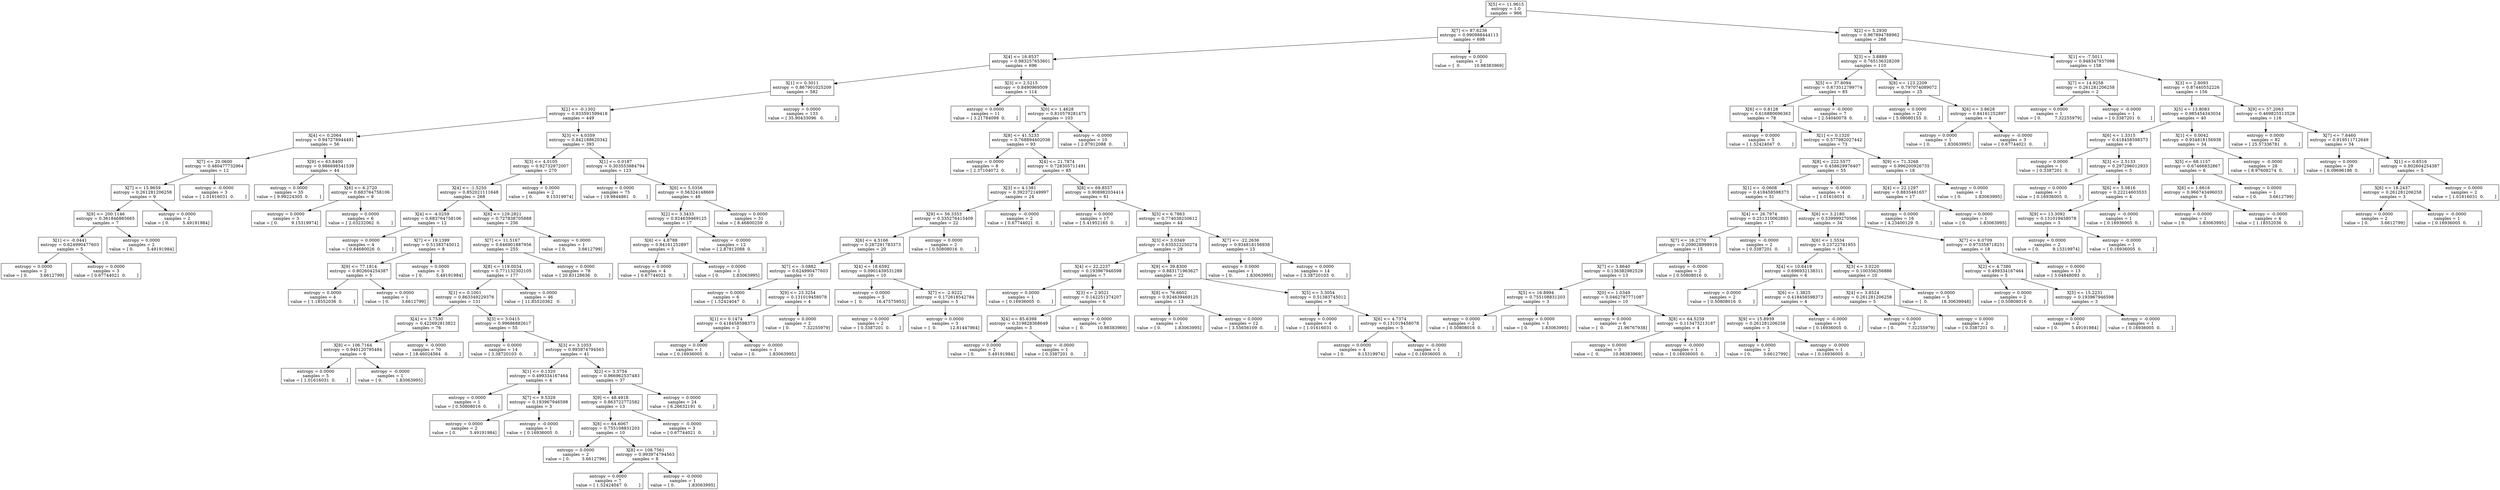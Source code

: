 digraph Tree {
0 [label="X[5] <= 11.9615\nentropy = 1.0\nsamples = 966", shape="box"] ;
1 [label="X[7] <= 87.6236\nentropy = 0.990988444113\nsamples = 698", shape="box"] ;
0 -> 1 ;
2 [label="X[4] <= 16.8537\nentropy = 0.983257653601\nsamples = 696", shape="box"] ;
1 -> 2 ;
3 [label="X[1] <= 0.3011\nentropy = 0.867901025209\nsamples = 582", shape="box"] ;
2 -> 3 ;
4 [label="X[2] <= -0.1302\nentropy = 0.933591599418\nsamples = 449", shape="box"] ;
3 -> 4 ;
5 [label="X[4] <= 0.2064\nentropy = 0.947278944491\nsamples = 56", shape="box"] ;
4 -> 5 ;
6 [label="X[7] <= 20.0600\nentropy = 0.480477732964\nsamples = 12", shape="box"] ;
5 -> 6 ;
7 [label="X[7] <= 15.9659\nentropy = 0.261281206258\nsamples = 9", shape="box"] ;
6 -> 7 ;
8 [label="X[9] <= 200.1146\nentropy = 0.361846885665\nsamples = 7", shape="box"] ;
7 -> 8 ;
9 [label="X[1] <= -0.0441\nentropy = 0.624990477603\nsamples = 5", shape="box"] ;
8 -> 9 ;
10 [label="entropy = 0.0000\nsamples = 2\nvalue = [ 0.         3.6612799]", shape="box"] ;
9 -> 10 ;
11 [label="entropy = 0.0000\nsamples = 3\nvalue = [ 0.67744021  0.        ]", shape="box"] ;
9 -> 11 ;
12 [label="entropy = 0.0000\nsamples = 2\nvalue = [ 0.          5.49191984]", shape="box"] ;
8 -> 12 ;
13 [label="entropy = 0.0000\nsamples = 2\nvalue = [ 0.          5.49191984]", shape="box"] ;
7 -> 13 ;
14 [label="entropy = -0.0000\nsamples = 3\nvalue = [ 1.01616031  0.        ]", shape="box"] ;
6 -> 14 ;
15 [label="X[9] <= 63.8400\nentropy = 0.986698541539\nsamples = 44", shape="box"] ;
5 -> 15 ;
16 [label="entropy = 0.0000\nsamples = 35\nvalue = [ 9.99224305  0.        ]", shape="box"] ;
15 -> 16 ;
17 [label="X[6] <= 6.2720\nentropy = 0.683764758106\nsamples = 9", shape="box"] ;
15 -> 17 ;
18 [label="entropy = 0.0000\nsamples = 3\nvalue = [ 0.          9.15319974]", shape="box"] ;
17 -> 18 ;
19 [label="entropy = 0.0000\nsamples = 6\nvalue = [ 2.03232062  0.        ]", shape="box"] ;
17 -> 19 ;
20 [label="X[3] <= 4.0359\nentropy = 0.842188620342\nsamples = 393", shape="box"] ;
4 -> 20 ;
21 [label="X[3] <= 4.0105\nentropy = 0.92732972007\nsamples = 270", shape="box"] ;
20 -> 21 ;
22 [label="X[4] <= -1.5250\nentropy = 0.852021111648\nsamples = 268", shape="box"] ;
21 -> 22 ;
23 [label="X[4] <= -4.0259\nentropy = 0.683764758106\nsamples = 12", shape="box"] ;
22 -> 23 ;
24 [label="entropy = 0.0000\nsamples = 4\nvalue = [ 0.84680026  0.        ]", shape="box"] ;
23 -> 24 ;
25 [label="X[7] <= 19.1399\nentropy = 0.51383745012\nsamples = 8", shape="box"] ;
23 -> 25 ;
26 [label="X[9] <= 77.1814\nentropy = 0.802604254387\nsamples = 5", shape="box"] ;
25 -> 26 ;
27 [label="entropy = 0.0000\nsamples = 4\nvalue = [ 1.18552036  0.        ]", shape="box"] ;
26 -> 27 ;
28 [label="entropy = 0.0000\nsamples = 1\nvalue = [ 0.         3.6612799]", shape="box"] ;
26 -> 28 ;
29 [label="entropy = 0.0000\nsamples = 3\nvalue = [ 0.          5.49191984]", shape="box"] ;
25 -> 29 ;
30 [label="X[6] <= 129.2821\nentropy = 0.727838705888\nsamples = 256", shape="box"] ;
22 -> 30 ;
31 [label="X[7] <= 11.5167\nentropy = 0.646901887956\nsamples = 255", shape="box"] ;
30 -> 31 ;
32 [label="X[8] <= 119.0034\nentropy = 0.771132302105\nsamples = 177", shape="box"] ;
31 -> 32 ;
33 [label="X[1] <= 0.1001\nentropy = 0.863349229376\nsamples = 131", shape="box"] ;
32 -> 33 ;
34 [label="X[4] <= 3.7530\nentropy = 0.422692813822\nsamples = 76", shape="box"] ;
33 -> 34 ;
35 [label="X[8] <= 106.7164\nentropy = 0.940120795484\nsamples = 6", shape="box"] ;
34 -> 35 ;
36 [label="entropy = 0.0000\nsamples = 5\nvalue = [ 1.01616031  0.        ]", shape="box"] ;
35 -> 36 ;
37 [label="entropy = -0.0000\nsamples = 1\nvalue = [ 0.          1.83063995]", shape="box"] ;
35 -> 37 ;
38 [label="entropy = -0.0000\nsamples = 70\nvalue = [ 18.46024564   0.        ]", shape="box"] ;
34 -> 38 ;
39 [label="X[3] <= 3.0415\nentropy = 0.99686882617\nsamples = 55", shape="box"] ;
33 -> 39 ;
40 [label="entropy = 0.0000\nsamples = 14\nvalue = [ 3.38720103  0.        ]", shape="box"] ;
39 -> 40 ;
41 [label="X[3] <= 3.1053\nentropy = 0.993974794563\nsamples = 41", shape="box"] ;
39 -> 41 ;
42 [label="X[1] <= 0.1320\nentropy = 0.499334167464\nsamples = 4", shape="box"] ;
41 -> 42 ;
43 [label="entropy = 0.0000\nsamples = 1\nvalue = [ 0.50808016  0.        ]", shape="box"] ;
42 -> 43 ;
44 [label="X[7] <= 9.5329\nentropy = 0.193967946598\nsamples = 3", shape="box"] ;
42 -> 44 ;
45 [label="entropy = 0.0000\nsamples = 2\nvalue = [ 0.          5.49191984]", shape="box"] ;
44 -> 45 ;
46 [label="entropy = -0.0000\nsamples = 1\nvalue = [ 0.16936005  0.        ]", shape="box"] ;
44 -> 46 ;
47 [label="X[2] <= 3.3754\nentropy = 0.966962537483\nsamples = 37", shape="box"] ;
41 -> 47 ;
48 [label="X[9] <= 48.4918\nentropy = 0.863722772582\nsamples = 13", shape="box"] ;
47 -> 48 ;
49 [label="X[8] <= 64.6067\nentropy = 0.755108831203\nsamples = 10", shape="box"] ;
48 -> 49 ;
50 [label="entropy = 0.0000\nsamples = 2\nvalue = [ 0.         3.6612799]", shape="box"] ;
49 -> 50 ;
51 [label="X[8] <= 108.7561\nentropy = 0.993974794563\nsamples = 8", shape="box"] ;
49 -> 51 ;
52 [label="entropy = 0.0000\nsamples = 7\nvalue = [ 1.52424047  0.        ]", shape="box"] ;
51 -> 52 ;
53 [label="entropy = -0.0000\nsamples = 1\nvalue = [ 0.          1.83063995]", shape="box"] ;
51 -> 53 ;
54 [label="entropy = -0.0000\nsamples = 3\nvalue = [ 0.67744021  0.        ]", shape="box"] ;
48 -> 54 ;
55 [label="entropy = 0.0000\nsamples = 24\nvalue = [ 6.26632191  0.        ]", shape="box"] ;
47 -> 55 ;
56 [label="entropy = 0.0000\nsamples = 46\nvalue = [ 11.85520362   0.        ]", shape="box"] ;
32 -> 56 ;
57 [label="entropy = 0.0000\nsamples = 78\nvalue = [ 20.83128636   0.        ]", shape="box"] ;
31 -> 57 ;
58 [label="entropy = 0.0000\nsamples = 1\nvalue = [ 0.         3.6612799]", shape="box"] ;
30 -> 58 ;
59 [label="entropy = 0.0000\nsamples = 2\nvalue = [ 0.          9.15319974]", shape="box"] ;
21 -> 59 ;
60 [label="X[1] <= 0.0187\nentropy = 0.303553884794\nsamples = 123", shape="box"] ;
20 -> 60 ;
61 [label="entropy = 0.0000\nsamples = 75\nvalue = [ 19.9844861   0.       ]", shape="box"] ;
60 -> 61 ;
62 [label="X[6] <= 5.0356\nentropy = 0.56324148669\nsamples = 48", shape="box"] ;
60 -> 62 ;
63 [label="X[2] <= 3.3433\nentropy = 0.924639469125\nsamples = 17", shape="box"] ;
62 -> 63 ;
64 [label="X[6] <= 4.8788\nentropy = 0.84161252897\nsamples = 5", shape="box"] ;
63 -> 64 ;
65 [label="entropy = 0.0000\nsamples = 4\nvalue = [ 0.67744021  0.        ]", shape="box"] ;
64 -> 65 ;
66 [label="entropy = 0.0000\nsamples = 1\nvalue = [ 0.          1.83063995]", shape="box"] ;
64 -> 66 ;
67 [label="entropy = -0.0000\nsamples = 12\nvalue = [ 2.87912088  0.        ]", shape="box"] ;
63 -> 67 ;
68 [label="entropy = 0.0000\nsamples = 31\nvalue = [ 8.46800259  0.        ]", shape="box"] ;
62 -> 68 ;
69 [label="entropy = 0.0000\nsamples = 133\nvalue = [ 35.90433096   0.        ]", shape="box"] ;
3 -> 69 ;
70 [label="X[3] <= 2.5215\nentropy = 0.8490969509\nsamples = 114", shape="box"] ;
2 -> 70 ;
71 [label="entropy = 0.0000\nsamples = 11\nvalue = [ 3.21784098  0.        ]", shape="box"] ;
70 -> 71 ;
72 [label="X[0] <= 1.4628\nentropy = 0.810579281475\nsamples = 103", shape="box"] ;
70 -> 72 ;
73 [label="X[8] <= 41.5233\nentropy = 0.768894402036\nsamples = 93", shape="box"] ;
72 -> 73 ;
74 [label="entropy = 0.0000\nsamples = 8\nvalue = [ 2.37104072  0.        ]", shape="box"] ;
73 -> 74 ;
75 [label="X[4] <= 21.7874\nentropy = 0.728305711491\nsamples = 85", shape="box"] ;
73 -> 75 ;
76 [label="X[3] <= 4.1381\nentropy = 0.392372149997\nsamples = 24", shape="box"] ;
75 -> 76 ;
77 [label="X[9] <= 56.3353\nentropy = 0.335276415409\nsamples = 22", shape="box"] ;
76 -> 77 ;
78 [label="X[6] <= 4.5166\nentropy = 0.287291783373\nsamples = 20", shape="box"] ;
77 -> 78 ;
79 [label="X[7] <= -3.0882\nentropy = 0.624990477603\nsamples = 10", shape="box"] ;
78 -> 79 ;
80 [label="entropy = 0.0000\nsamples = 6\nvalue = [ 1.52424047  0.        ]", shape="box"] ;
79 -> 80 ;
81 [label="X[9] <= 23.3254\nentropy = 0.131019458078\nsamples = 4", shape="box"] ;
79 -> 81 ;
82 [label="X[1] <= 0.1474\nentropy = 0.418458598373\nsamples = 2", shape="box"] ;
81 -> 82 ;
83 [label="entropy = 0.0000\nsamples = 1\nvalue = [ 0.16936005  0.        ]", shape="box"] ;
82 -> 83 ;
84 [label="entropy = -0.0000\nsamples = 1\nvalue = [ 0.          1.83063995]", shape="box"] ;
82 -> 84 ;
85 [label="entropy = 0.0000\nsamples = 2\nvalue = [ 0.          7.32255979]", shape="box"] ;
81 -> 85 ;
86 [label="X[4] <= 18.6592\nentropy = 0.0901439531289\nsamples = 10", shape="box"] ;
78 -> 86 ;
87 [label="entropy = 0.0000\nsamples = 5\nvalue = [  0.          16.47575953]", shape="box"] ;
86 -> 87 ;
88 [label="X[7] <= -2.9222\nentropy = 0.172618542784\nsamples = 5", shape="box"] ;
86 -> 88 ;
89 [label="entropy = 0.0000\nsamples = 2\nvalue = [ 0.3387201  0.       ]", shape="box"] ;
88 -> 89 ;
90 [label="entropy = 0.0000\nsamples = 3\nvalue = [  0.          12.81447964]", shape="box"] ;
88 -> 90 ;
91 [label="entropy = 0.0000\nsamples = 2\nvalue = [ 0.50808016  0.        ]", shape="box"] ;
77 -> 91 ;
92 [label="entropy = -0.0000\nsamples = 2\nvalue = [ 0.67744021  0.        ]", shape="box"] ;
76 -> 92 ;
93 [label="X[8] <= 69.8557\nentropy = 0.908982034414\nsamples = 61", shape="box"] ;
75 -> 93 ;
94 [label="entropy = 0.0000\nsamples = 17\nvalue = [ 5.41952165  0.        ]", shape="box"] ;
93 -> 94 ;
95 [label="X[5] <= 6.7863\nentropy = 0.774038250612\nsamples = 44", shape="box"] ;
93 -> 95 ;
96 [label="X[3] <= 3.0349\nentropy = 0.635522250274\nsamples = 29", shape="box"] ;
95 -> 96 ;
97 [label="X[4] <= 22.2237\nentropy = 0.193967946598\nsamples = 7", shape="box"] ;
96 -> 97 ;
98 [label="entropy = 0.0000\nsamples = 1\nvalue = [ 0.16936005  0.        ]", shape="box"] ;
97 -> 98 ;
99 [label="X[3] <= 2.9521\nentropy = 0.142251374207\nsamples = 6", shape="box"] ;
97 -> 99 ;
100 [label="X[4] <= 85.6398\nentropy = 0.319828368649\nsamples = 3", shape="box"] ;
99 -> 100 ;
101 [label="entropy = 0.0000\nsamples = 2\nvalue = [ 0.          5.49191984]", shape="box"] ;
100 -> 101 ;
102 [label="entropy = -0.0000\nsamples = 1\nvalue = [ 0.3387201  0.       ]", shape="box"] ;
100 -> 102 ;
103 [label="entropy = -0.0000\nsamples = 3\nvalue = [  0.          10.98383969]", shape="box"] ;
99 -> 103 ;
104 [label="X[9] <= 39.8300\nentropy = 0.883171963627\nsamples = 22", shape="box"] ;
96 -> 104 ;
105 [label="X[8] <= 76.6602\nentropy = 0.924639469125\nsamples = 13", shape="box"] ;
104 -> 105 ;
106 [label="entropy = 0.0000\nsamples = 1\nvalue = [ 0.          1.83063995]", shape="box"] ;
105 -> 106 ;
107 [label="entropy = 0.0000\nsamples = 12\nvalue = [ 3.55656109  0.        ]", shape="box"] ;
105 -> 107 ;
108 [label="X[5] <= 3.3054\nentropy = 0.51383745012\nsamples = 9", shape="box"] ;
104 -> 108 ;
109 [label="entropy = 0.0000\nsamples = 4\nvalue = [ 1.01616031  0.        ]", shape="box"] ;
108 -> 109 ;
110 [label="X[6] <= 4.7374\nentropy = 0.131019458078\nsamples = 5", shape="box"] ;
108 -> 110 ;
111 [label="entropy = 0.0000\nsamples = 4\nvalue = [ 0.          9.15319974]", shape="box"] ;
110 -> 111 ;
112 [label="entropy = -0.0000\nsamples = 1\nvalue = [ 0.16936005  0.        ]", shape="box"] ;
110 -> 112 ;
113 [label="X[7] <= -22.2636\nentropy = 0.934818156938\nsamples = 15", shape="box"] ;
95 -> 113 ;
114 [label="entropy = 0.0000\nsamples = 1\nvalue = [ 0.          1.83063995]", shape="box"] ;
113 -> 114 ;
115 [label="entropy = 0.0000\nsamples = 14\nvalue = [ 3.38720103  0.        ]", shape="box"] ;
113 -> 115 ;
116 [label="entropy = -0.0000\nsamples = 10\nvalue = [ 2.87912088  0.        ]", shape="box"] ;
72 -> 116 ;
117 [label="entropy = 0.0000\nsamples = 2\nvalue = [  0.          10.98383969]", shape="box"] ;
1 -> 117 ;
118 [label="X[2] <= 5.2930\nentropy = 0.967894788962\nsamples = 268", shape="box"] ;
0 -> 118 ;
119 [label="X[3] <= 3.8889\nentropy = 0.765136328209\nsamples = 110", shape="box"] ;
118 -> 119 ;
120 [label="X[5] <= 37.8094\nentropy = 0.673512799774\nsamples = 85", shape="box"] ;
119 -> 120 ;
121 [label="X[6] <= 0.8128\nentropy = 0.616880696363\nsamples = 78", shape="box"] ;
120 -> 121 ;
122 [label="entropy = 0.0000\nsamples = 5\nvalue = [ 1.52424047  0.        ]", shape="box"] ;
121 -> 122 ;
123 [label="X[1] <= 0.1320\nentropy = 0.577982027442\nsamples = 73", shape="box"] ;
121 -> 123 ;
124 [label="X[8] <= 222.5577\nentropy = 0.458629976407\nsamples = 55", shape="box"] ;
123 -> 124 ;
125 [label="X[1] <= -0.0608\nentropy = 0.418458598373\nsamples = 51", shape="box"] ;
124 -> 125 ;
126 [label="X[4] <= 26.7974\nentropy = 0.251310062893\nsamples = 17", shape="box"] ;
125 -> 126 ;
127 [label="X[7] <= 16.2770\nentropy = 0.209028998916\nsamples = 15", shape="box"] ;
126 -> 127 ;
128 [label="X[7] <= 3.8640\nentropy = 0.136382982529\nsamples = 13", shape="box"] ;
127 -> 128 ;
129 [label="X[5] <= 16.8994\nentropy = 0.755108831203\nsamples = 3", shape="box"] ;
128 -> 129 ;
130 [label="entropy = 0.0000\nsamples = 2\nvalue = [ 0.50808016  0.        ]", shape="box"] ;
129 -> 130 ;
131 [label="entropy = 0.0000\nsamples = 1\nvalue = [ 0.          1.83063995]", shape="box"] ;
129 -> 131 ;
132 [label="X[0] <= 1.0349\nentropy = 0.0462787771087\nsamples = 10", shape="box"] ;
128 -> 132 ;
133 [label="entropy = 0.0000\nsamples = 6\nvalue = [  0.          21.96767938]", shape="box"] ;
132 -> 133 ;
134 [label="X[8] <= 64.5259\nentropy = 0.113475213187\nsamples = 4", shape="box"] ;
132 -> 134 ;
135 [label="entropy = 0.0000\nsamples = 3\nvalue = [  0.          10.98383969]", shape="box"] ;
134 -> 135 ;
136 [label="entropy = -0.0000\nsamples = 1\nvalue = [ 0.16936005  0.        ]", shape="box"] ;
134 -> 136 ;
137 [label="entropy = -0.0000\nsamples = 2\nvalue = [ 0.50808016  0.        ]", shape="box"] ;
127 -> 137 ;
138 [label="entropy = -0.0000\nsamples = 2\nvalue = [ 0.3387201  0.       ]", shape="box"] ;
126 -> 138 ;
139 [label="X[6] <= 3.2180\nentropy = 0.539999270566\nsamples = 34", shape="box"] ;
125 -> 139 ;
140 [label="X[6] <= 1.5534\nentropy = 0.23722781955\nsamples = 16", shape="box"] ;
139 -> 140 ;
141 [label="X[4] <= 10.6419\nentropy = 0.696932138311\nsamples = 6", shape="box"] ;
140 -> 141 ;
142 [label="entropy = 0.0000\nsamples = 2\nvalue = [ 0.50808016  0.        ]", shape="box"] ;
141 -> 142 ;
143 [label="X[6] <= 1.3825\nentropy = 0.418458598373\nsamples = 4", shape="box"] ;
141 -> 143 ;
144 [label="X[9] <= 15.8939\nentropy = 0.261281206258\nsamples = 3", shape="box"] ;
143 -> 144 ;
145 [label="entropy = 0.0000\nsamples = 2\nvalue = [ 0.         3.6612799]", shape="box"] ;
144 -> 145 ;
146 [label="entropy = -0.0000\nsamples = 1\nvalue = [ 0.16936005  0.        ]", shape="box"] ;
144 -> 146 ;
147 [label="entropy = -0.0000\nsamples = 1\nvalue = [ 0.16936005  0.        ]", shape="box"] ;
143 -> 147 ;
148 [label="X[3] <= 3.0220\nentropy = 0.100356256886\nsamples = 10", shape="box"] ;
140 -> 148 ;
149 [label="X[4] <= 3.8524\nentropy = 0.261281206258\nsamples = 5", shape="box"] ;
148 -> 149 ;
150 [label="entropy = 0.0000\nsamples = 3\nvalue = [ 0.          7.32255979]", shape="box"] ;
149 -> 150 ;
151 [label="entropy = 0.0000\nsamples = 2\nvalue = [ 0.3387201  0.       ]", shape="box"] ;
149 -> 151 ;
152 [label="entropy = 0.0000\nsamples = 5\nvalue = [  0.          18.30639948]", shape="box"] ;
148 -> 152 ;
153 [label="X[7] <= 6.0709\nentropy = 0.973358718251\nsamples = 18", shape="box"] ;
139 -> 153 ;
154 [label="X[2] <= 4.7380\nentropy = 0.499334167464\nsamples = 5", shape="box"] ;
153 -> 154 ;
155 [label="entropy = 0.0000\nsamples = 2\nvalue = [ 0.50808016  0.        ]", shape="box"] ;
154 -> 155 ;
156 [label="X[5] <= 15.2231\nentropy = 0.193967946598\nsamples = 3", shape="box"] ;
154 -> 156 ;
157 [label="entropy = 0.0000\nsamples = 2\nvalue = [ 0.          5.49191984]", shape="box"] ;
156 -> 157 ;
158 [label="entropy = -0.0000\nsamples = 1\nvalue = [ 0.16936005  0.        ]", shape="box"] ;
156 -> 158 ;
159 [label="entropy = 0.0000\nsamples = 13\nvalue = [ 3.04848093  0.        ]", shape="box"] ;
153 -> 159 ;
160 [label="entropy = -0.0000\nsamples = 4\nvalue = [ 1.01616031  0.        ]", shape="box"] ;
124 -> 160 ;
161 [label="X[9] <= 71.3268\nentropy = 0.996200926735\nsamples = 18", shape="box"] ;
123 -> 161 ;
162 [label="X[4] <= 22.1297\nentropy = 0.8835461657\nsamples = 17", shape="box"] ;
161 -> 162 ;
163 [label="entropy = 0.0000\nsamples = 16\nvalue = [ 4.23400129  0.        ]", shape="box"] ;
162 -> 163 ;
164 [label="entropy = 0.0000\nsamples = 1\nvalue = [ 0.          1.83063995]", shape="box"] ;
162 -> 164 ;
165 [label="entropy = 0.0000\nsamples = 1\nvalue = [ 0.          1.83063995]", shape="box"] ;
161 -> 165 ;
166 [label="entropy = -0.0000\nsamples = 7\nvalue = [ 2.54040078  0.        ]", shape="box"] ;
120 -> 166 ;
167 [label="X[8] <= 123.2209\nentropy = 0.797074089072\nsamples = 25", shape="box"] ;
119 -> 167 ;
168 [label="entropy = 0.0000\nsamples = 21\nvalue = [ 5.08080155  0.        ]", shape="box"] ;
167 -> 168 ;
169 [label="X[6] <= 3.8628\nentropy = 0.84161252897\nsamples = 4", shape="box"] ;
167 -> 169 ;
170 [label="entropy = 0.0000\nsamples = 1\nvalue = [ 0.          1.83063995]", shape="box"] ;
169 -> 170 ;
171 [label="entropy = -0.0000\nsamples = 3\nvalue = [ 0.67744021  0.        ]", shape="box"] ;
169 -> 171 ;
172 [label="X[1] <= -7.5011\nentropy = 0.948347937098\nsamples = 158", shape="box"] ;
118 -> 172 ;
173 [label="X[7] <= 14.9258\nentropy = 0.261281206258\nsamples = 2", shape="box"] ;
172 -> 173 ;
174 [label="entropy = 0.0000\nsamples = 1\nvalue = [ 0.          7.32255979]", shape="box"] ;
173 -> 174 ;
175 [label="entropy = -0.0000\nsamples = 1\nvalue = [ 0.3387201  0.       ]", shape="box"] ;
173 -> 175 ;
176 [label="X[3] <= 2.8093\nentropy = 0.87440552226\nsamples = 156", shape="box"] ;
172 -> 176 ;
177 [label="X[5] <= 13.8083\nentropy = 0.985454343034\nsamples = 40", shape="box"] ;
176 -> 177 ;
178 [label="X[6] <= 1.3315\nentropy = 0.418458598373\nsamples = 6", shape="box"] ;
177 -> 178 ;
179 [label="entropy = 0.0000\nsamples = 1\nvalue = [ 0.3387201  0.       ]", shape="box"] ;
178 -> 179 ;
180 [label="X[3] <= 2.5133\nentropy = 0.297296012933\nsamples = 5", shape="box"] ;
178 -> 180 ;
181 [label="entropy = 0.0000\nsamples = 1\nvalue = [ 0.16936005  0.        ]", shape="box"] ;
180 -> 181 ;
182 [label="X[6] <= 5.0816\nentropy = 0.22214603533\nsamples = 4", shape="box"] ;
180 -> 182 ;
183 [label="X[9] <= 13.3092\nentropy = 0.131019458078\nsamples = 3", shape="box"] ;
182 -> 183 ;
184 [label="entropy = 0.0000\nsamples = 2\nvalue = [ 0.          9.15319974]", shape="box"] ;
183 -> 184 ;
185 [label="entropy = -0.0000\nsamples = 1\nvalue = [ 0.16936005  0.        ]", shape="box"] ;
183 -> 185 ;
186 [label="entropy = -0.0000\nsamples = 1\nvalue = [ 0.16936005  0.        ]", shape="box"] ;
182 -> 186 ;
187 [label="X[1] <= 0.0042\nentropy = 0.934818156938\nsamples = 34", shape="box"] ;
177 -> 187 ;
188 [label="X[5] <= 68.1157\nentropy = 0.67466832867\nsamples = 6", shape="box"] ;
187 -> 188 ;
189 [label="X[6] <= 1.6616\nentropy = 0.966743496033\nsamples = 5", shape="box"] ;
188 -> 189 ;
190 [label="entropy = 0.0000\nsamples = 1\nvalue = [ 0.          1.83063995]", shape="box"] ;
189 -> 190 ;
191 [label="entropy = -0.0000\nsamples = 4\nvalue = [ 1.18552036  0.        ]", shape="box"] ;
189 -> 191 ;
192 [label="entropy = 0.0000\nsamples = 1\nvalue = [ 0.         3.6612799]", shape="box"] ;
188 -> 192 ;
193 [label="entropy = -0.0000\nsamples = 28\nvalue = [ 8.97608274  0.        ]", shape="box"] ;
187 -> 193 ;
194 [label="X[9] <= 57.2063\nentropy = 0.469825513528\nsamples = 116", shape="box"] ;
176 -> 194 ;
195 [label="entropy = 0.0000\nsamples = 82\nvalue = [ 25.57336781   0.        ]", shape="box"] ;
194 -> 195 ;
196 [label="X[7] <= 7.6460\nentropy = 0.919511712649\nsamples = 34", shape="box"] ;
194 -> 196 ;
197 [label="entropy = 0.0000\nsamples = 29\nvalue = [ 6.09696186  0.        ]", shape="box"] ;
196 -> 197 ;
198 [label="X[1] <= 0.6516\nentropy = 0.802604254387\nsamples = 5", shape="box"] ;
196 -> 198 ;
199 [label="X[6] <= 18.2437\nentropy = 0.261281206258\nsamples = 3", shape="box"] ;
198 -> 199 ;
200 [label="entropy = 0.0000\nsamples = 2\nvalue = [ 0.         3.6612799]", shape="box"] ;
199 -> 200 ;
201 [label="entropy = -0.0000\nsamples = 1\nvalue = [ 0.16936005  0.        ]", shape="box"] ;
199 -> 201 ;
202 [label="entropy = 0.0000\nsamples = 2\nvalue = [ 1.01616031  0.        ]", shape="box"] ;
198 -> 202 ;
}